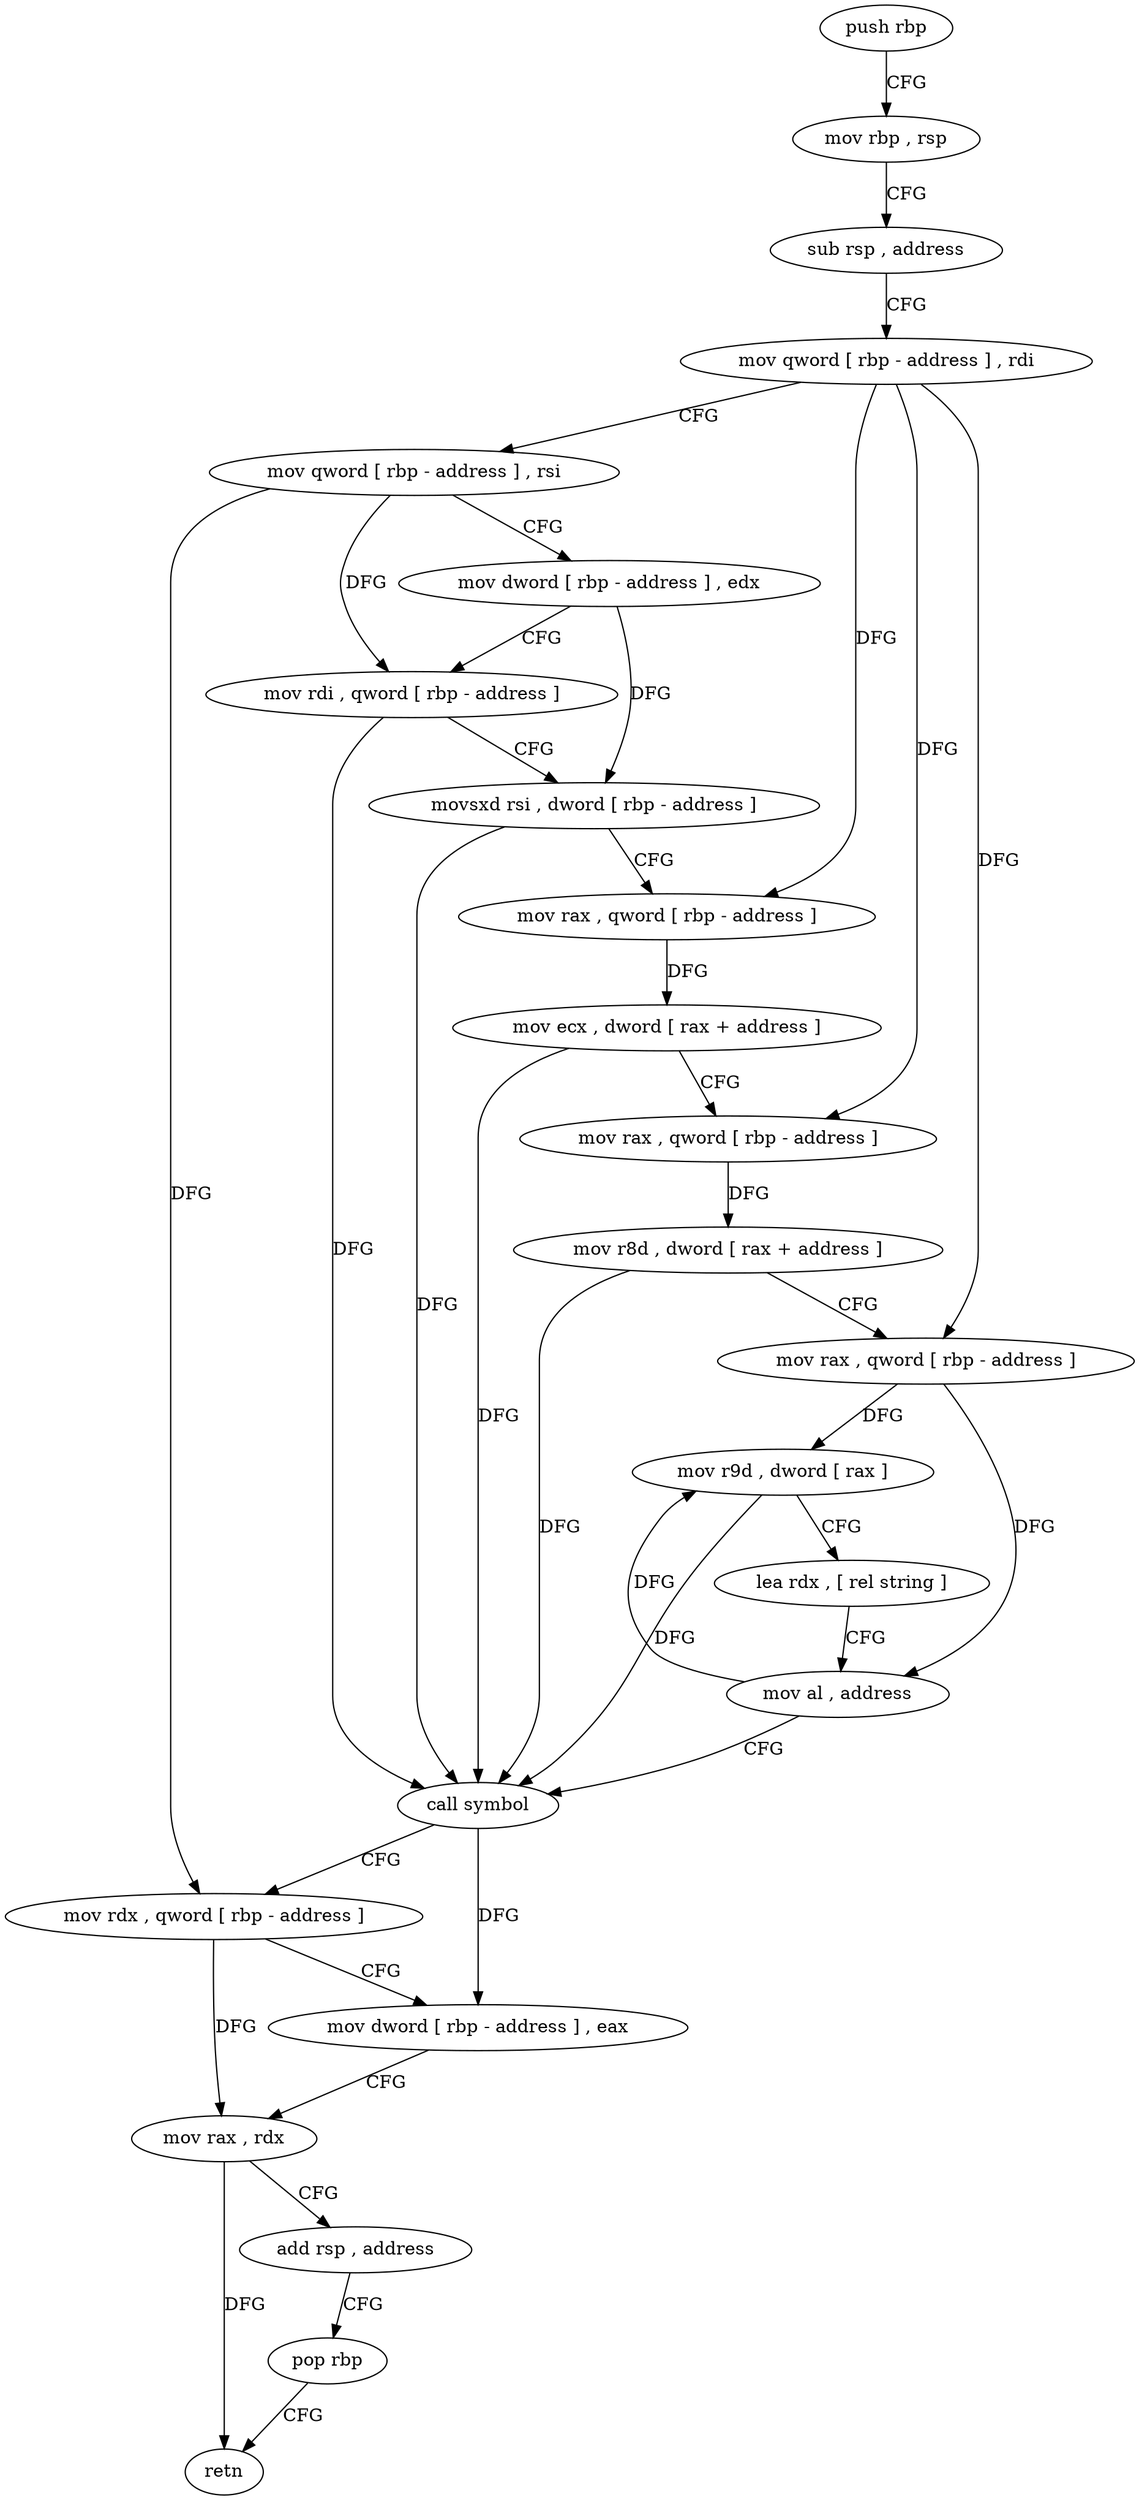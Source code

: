 digraph "func" {
"364560" [label = "push rbp" ]
"364561" [label = "mov rbp , rsp" ]
"364564" [label = "sub rsp , address" ]
"364568" [label = "mov qword [ rbp - address ] , rdi" ]
"364572" [label = "mov qword [ rbp - address ] , rsi" ]
"364576" [label = "mov dword [ rbp - address ] , edx" ]
"364579" [label = "mov rdi , qword [ rbp - address ]" ]
"364583" [label = "movsxd rsi , dword [ rbp - address ]" ]
"364587" [label = "mov rax , qword [ rbp - address ]" ]
"364591" [label = "mov ecx , dword [ rax + address ]" ]
"364594" [label = "mov rax , qword [ rbp - address ]" ]
"364598" [label = "mov r8d , dword [ rax + address ]" ]
"364602" [label = "mov rax , qword [ rbp - address ]" ]
"364606" [label = "mov r9d , dword [ rax ]" ]
"364609" [label = "lea rdx , [ rel string ]" ]
"364616" [label = "mov al , address" ]
"364618" [label = "call symbol" ]
"364623" [label = "mov rdx , qword [ rbp - address ]" ]
"364627" [label = "mov dword [ rbp - address ] , eax" ]
"364630" [label = "mov rax , rdx" ]
"364633" [label = "add rsp , address" ]
"364637" [label = "pop rbp" ]
"364638" [label = "retn" ]
"364560" -> "364561" [ label = "CFG" ]
"364561" -> "364564" [ label = "CFG" ]
"364564" -> "364568" [ label = "CFG" ]
"364568" -> "364572" [ label = "CFG" ]
"364568" -> "364587" [ label = "DFG" ]
"364568" -> "364594" [ label = "DFG" ]
"364568" -> "364602" [ label = "DFG" ]
"364572" -> "364576" [ label = "CFG" ]
"364572" -> "364579" [ label = "DFG" ]
"364572" -> "364623" [ label = "DFG" ]
"364576" -> "364579" [ label = "CFG" ]
"364576" -> "364583" [ label = "DFG" ]
"364579" -> "364583" [ label = "CFG" ]
"364579" -> "364618" [ label = "DFG" ]
"364583" -> "364587" [ label = "CFG" ]
"364583" -> "364618" [ label = "DFG" ]
"364587" -> "364591" [ label = "DFG" ]
"364591" -> "364594" [ label = "CFG" ]
"364591" -> "364618" [ label = "DFG" ]
"364594" -> "364598" [ label = "DFG" ]
"364598" -> "364602" [ label = "CFG" ]
"364598" -> "364618" [ label = "DFG" ]
"364602" -> "364606" [ label = "DFG" ]
"364602" -> "364616" [ label = "DFG" ]
"364606" -> "364609" [ label = "CFG" ]
"364606" -> "364618" [ label = "DFG" ]
"364609" -> "364616" [ label = "CFG" ]
"364616" -> "364618" [ label = "CFG" ]
"364616" -> "364606" [ label = "DFG" ]
"364618" -> "364623" [ label = "CFG" ]
"364618" -> "364627" [ label = "DFG" ]
"364623" -> "364627" [ label = "CFG" ]
"364623" -> "364630" [ label = "DFG" ]
"364627" -> "364630" [ label = "CFG" ]
"364630" -> "364633" [ label = "CFG" ]
"364630" -> "364638" [ label = "DFG" ]
"364633" -> "364637" [ label = "CFG" ]
"364637" -> "364638" [ label = "CFG" ]
}
